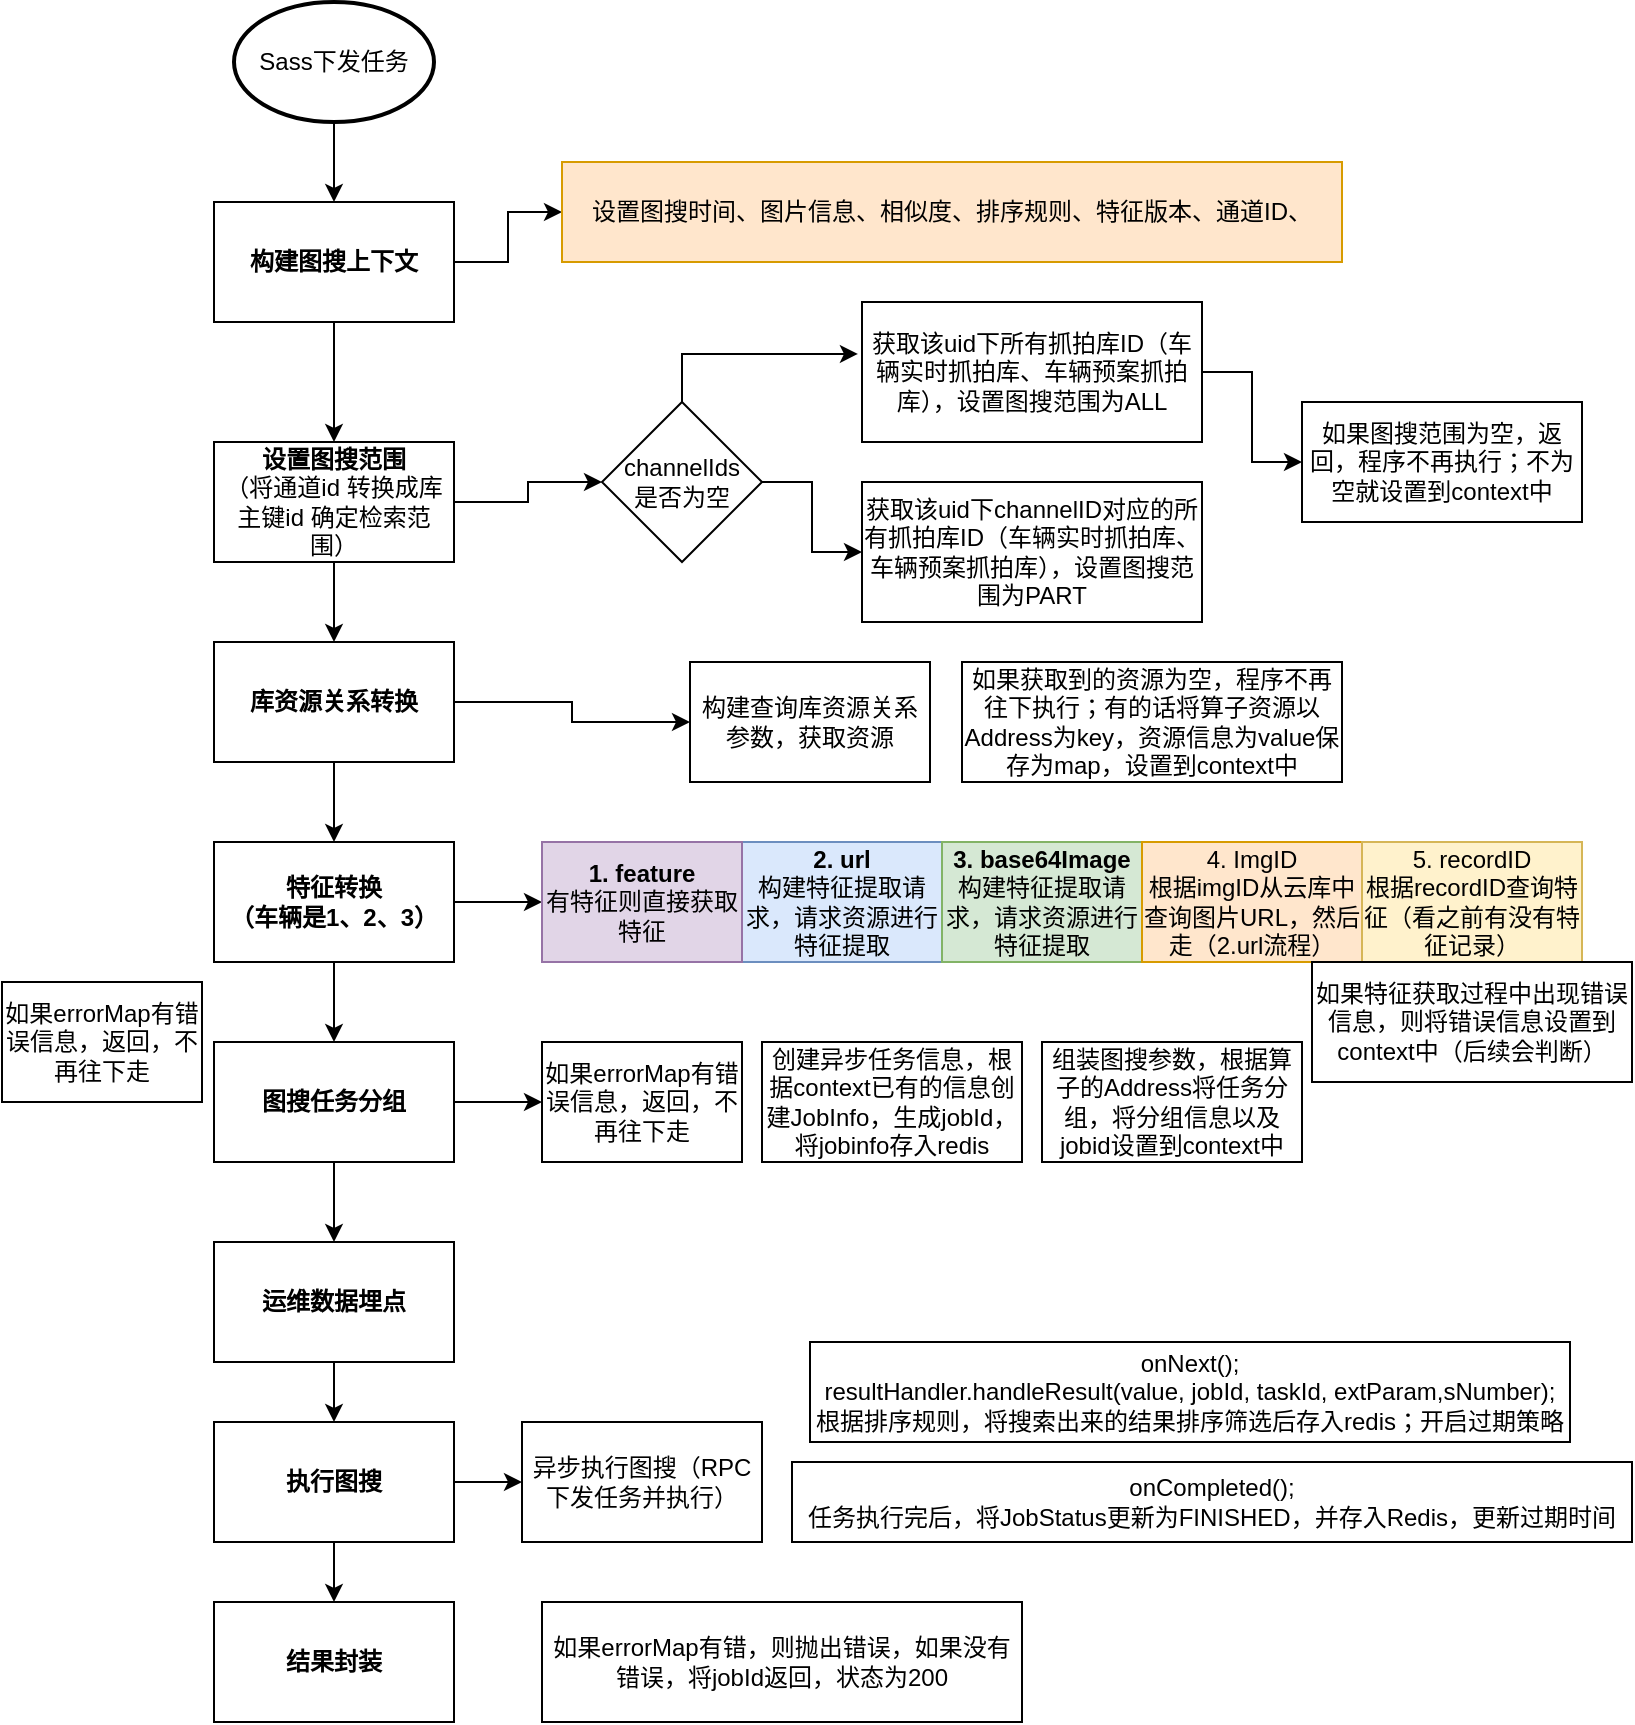 <mxfile version="24.7.7">
  <diagram name="第 1 页" id="AnMxYvLJYvuUL39tqKR8">
    <mxGraphModel dx="1147" dy="737" grid="1" gridSize="10" guides="1" tooltips="1" connect="1" arrows="1" fold="1" page="1" pageScale="1" pageWidth="827" pageHeight="1169" math="0" shadow="0">
      <root>
        <mxCell id="0" />
        <mxCell id="1" parent="0" />
        <mxCell id="YMs_w-YO0QDrecfEAsBb-37" style="edgeStyle=orthogonalEdgeStyle;rounded=0;orthogonalLoop=1;jettySize=auto;html=1;exitX=0.5;exitY=1;exitDx=0;exitDy=0;exitPerimeter=0;entryX=0.5;entryY=0;entryDx=0;entryDy=0;" edge="1" parent="1" source="YMs_w-YO0QDrecfEAsBb-1" target="YMs_w-YO0QDrecfEAsBb-2">
          <mxGeometry relative="1" as="geometry" />
        </mxCell>
        <mxCell id="YMs_w-YO0QDrecfEAsBb-1" value="Sass下发任务" style="strokeWidth=2;html=1;shape=mxgraph.flowchart.start_1;whiteSpace=wrap;" vertex="1" parent="1">
          <mxGeometry x="126" y="10" width="100" height="60" as="geometry" />
        </mxCell>
        <mxCell id="YMs_w-YO0QDrecfEAsBb-38" style="edgeStyle=orthogonalEdgeStyle;rounded=0;orthogonalLoop=1;jettySize=auto;html=1;exitX=0.5;exitY=1;exitDx=0;exitDy=0;entryX=0.5;entryY=0;entryDx=0;entryDy=0;" edge="1" parent="1" source="YMs_w-YO0QDrecfEAsBb-2" target="YMs_w-YO0QDrecfEAsBb-3">
          <mxGeometry relative="1" as="geometry" />
        </mxCell>
        <mxCell id="YMs_w-YO0QDrecfEAsBb-45" style="edgeStyle=orthogonalEdgeStyle;rounded=0;orthogonalLoop=1;jettySize=auto;html=1;exitX=1;exitY=0.5;exitDx=0;exitDy=0;entryX=0;entryY=0.5;entryDx=0;entryDy=0;" edge="1" parent="1" source="YMs_w-YO0QDrecfEAsBb-2" target="YMs_w-YO0QDrecfEAsBb-10">
          <mxGeometry relative="1" as="geometry" />
        </mxCell>
        <mxCell id="YMs_w-YO0QDrecfEAsBb-2" value="构建图搜上下文" style="rounded=0;whiteSpace=wrap;html=1;fontStyle=1" vertex="1" parent="1">
          <mxGeometry x="116" y="110" width="120" height="60" as="geometry" />
        </mxCell>
        <mxCell id="YMs_w-YO0QDrecfEAsBb-39" style="edgeStyle=orthogonalEdgeStyle;rounded=0;orthogonalLoop=1;jettySize=auto;html=1;exitX=0.5;exitY=1;exitDx=0;exitDy=0;entryX=0.5;entryY=0;entryDx=0;entryDy=0;" edge="1" parent="1" source="YMs_w-YO0QDrecfEAsBb-3" target="YMs_w-YO0QDrecfEAsBb-4">
          <mxGeometry relative="1" as="geometry" />
        </mxCell>
        <mxCell id="YMs_w-YO0QDrecfEAsBb-46" style="edgeStyle=orthogonalEdgeStyle;rounded=0;orthogonalLoop=1;jettySize=auto;html=1;exitX=1;exitY=0.5;exitDx=0;exitDy=0;entryX=0;entryY=0.5;entryDx=0;entryDy=0;" edge="1" parent="1" source="YMs_w-YO0QDrecfEAsBb-3" target="YMs_w-YO0QDrecfEAsBb-11">
          <mxGeometry relative="1" as="geometry" />
        </mxCell>
        <mxCell id="YMs_w-YO0QDrecfEAsBb-3" value="&lt;font style=&quot;font-size: 12px;&quot;&gt;设置图搜范围&lt;/font&gt;&lt;div&gt;&lt;span style=&quot;font-weight: normal; background-color: initial;&quot;&gt;（&lt;/span&gt;&lt;span style=&quot;font-weight: normal; background-color: rgb(255, 255, 255);&quot;&gt;将&lt;/span&gt;&lt;span style=&quot;font-weight: normal; background-color: rgb(255, 255, 255);&quot;&gt;通道&lt;/span&gt;&lt;span style=&quot;font-weight: normal; background-color: rgb(255, 255, 255);&quot;&gt;id &lt;/span&gt;&lt;span style=&quot;font-weight: normal; background-color: rgb(255, 255, 255);&quot;&gt;转换成库主键&lt;/span&gt;&lt;span style=&quot;font-weight: normal; background-color: rgb(255, 255, 255);&quot;&gt;id &lt;/span&gt;&lt;span style=&quot;font-weight: normal; background-color: rgb(255, 255, 255);&quot;&gt;确定检索范围&lt;/span&gt;&lt;span style=&quot;font-weight: normal; background-color: initial;&quot;&gt;）&lt;/span&gt;&lt;/div&gt;" style="rounded=0;whiteSpace=wrap;html=1;fontStyle=1" vertex="1" parent="1">
          <mxGeometry x="116" y="230" width="120" height="60" as="geometry" />
        </mxCell>
        <mxCell id="YMs_w-YO0QDrecfEAsBb-40" style="edgeStyle=orthogonalEdgeStyle;rounded=0;orthogonalLoop=1;jettySize=auto;html=1;exitX=0.5;exitY=1;exitDx=0;exitDy=0;entryX=0.5;entryY=0;entryDx=0;entryDy=0;" edge="1" parent="1" source="YMs_w-YO0QDrecfEAsBb-4" target="YMs_w-YO0QDrecfEAsBb-5">
          <mxGeometry relative="1" as="geometry" />
        </mxCell>
        <mxCell id="YMs_w-YO0QDrecfEAsBb-47" style="edgeStyle=orthogonalEdgeStyle;rounded=0;orthogonalLoop=1;jettySize=auto;html=1;exitX=1;exitY=0.5;exitDx=0;exitDy=0;entryX=0;entryY=0.5;entryDx=0;entryDy=0;" edge="1" parent="1" source="YMs_w-YO0QDrecfEAsBb-4" target="YMs_w-YO0QDrecfEAsBb-20">
          <mxGeometry relative="1" as="geometry" />
        </mxCell>
        <mxCell id="YMs_w-YO0QDrecfEAsBb-4" value="库资源关系转换" style="rounded=0;whiteSpace=wrap;html=1;fontStyle=1" vertex="1" parent="1">
          <mxGeometry x="116" y="330" width="120" height="60" as="geometry" />
        </mxCell>
        <mxCell id="YMs_w-YO0QDrecfEAsBb-41" style="edgeStyle=orthogonalEdgeStyle;rounded=0;orthogonalLoop=1;jettySize=auto;html=1;exitX=0.5;exitY=1;exitDx=0;exitDy=0;entryX=0.5;entryY=0;entryDx=0;entryDy=0;" edge="1" parent="1" source="YMs_w-YO0QDrecfEAsBb-5" target="YMs_w-YO0QDrecfEAsBb-6">
          <mxGeometry relative="1" as="geometry" />
        </mxCell>
        <mxCell id="YMs_w-YO0QDrecfEAsBb-48" style="edgeStyle=orthogonalEdgeStyle;rounded=0;orthogonalLoop=1;jettySize=auto;html=1;exitX=1;exitY=0.5;exitDx=0;exitDy=0;entryX=0;entryY=0.5;entryDx=0;entryDy=0;" edge="1" parent="1" source="YMs_w-YO0QDrecfEAsBb-5" target="YMs_w-YO0QDrecfEAsBb-27">
          <mxGeometry relative="1" as="geometry" />
        </mxCell>
        <mxCell id="YMs_w-YO0QDrecfEAsBb-5" value="特征转换&lt;div&gt;（车辆是1、2、3）&lt;/div&gt;" style="rounded=0;whiteSpace=wrap;html=1;fontStyle=1" vertex="1" parent="1">
          <mxGeometry x="116" y="430" width="120" height="60" as="geometry" />
        </mxCell>
        <mxCell id="YMs_w-YO0QDrecfEAsBb-42" style="edgeStyle=orthogonalEdgeStyle;rounded=0;orthogonalLoop=1;jettySize=auto;html=1;exitX=0.5;exitY=1;exitDx=0;exitDy=0;entryX=0.5;entryY=0;entryDx=0;entryDy=0;" edge="1" parent="1" source="YMs_w-YO0QDrecfEAsBb-6" target="YMs_w-YO0QDrecfEAsBb-7">
          <mxGeometry relative="1" as="geometry" />
        </mxCell>
        <mxCell id="YMs_w-YO0QDrecfEAsBb-49" style="edgeStyle=orthogonalEdgeStyle;rounded=0;orthogonalLoop=1;jettySize=auto;html=1;exitX=1;exitY=0.5;exitDx=0;exitDy=0;entryX=0;entryY=0.5;entryDx=0;entryDy=0;" edge="1" parent="1" source="YMs_w-YO0QDrecfEAsBb-6" target="YMs_w-YO0QDrecfEAsBb-29">
          <mxGeometry relative="1" as="geometry" />
        </mxCell>
        <mxCell id="YMs_w-YO0QDrecfEAsBb-6" value="图搜任务分组" style="rounded=0;whiteSpace=wrap;html=1;fontStyle=1" vertex="1" parent="1">
          <mxGeometry x="116" y="530" width="120" height="60" as="geometry" />
        </mxCell>
        <mxCell id="YMs_w-YO0QDrecfEAsBb-43" style="edgeStyle=orthogonalEdgeStyle;rounded=0;orthogonalLoop=1;jettySize=auto;html=1;exitX=0.5;exitY=1;exitDx=0;exitDy=0;entryX=0.5;entryY=0;entryDx=0;entryDy=0;" edge="1" parent="1" source="YMs_w-YO0QDrecfEAsBb-7" target="YMs_w-YO0QDrecfEAsBb-8">
          <mxGeometry relative="1" as="geometry" />
        </mxCell>
        <mxCell id="YMs_w-YO0QDrecfEAsBb-7" value="运维数据埋点" style="rounded=0;whiteSpace=wrap;html=1;fontStyle=1" vertex="1" parent="1">
          <mxGeometry x="116" y="630" width="120" height="60" as="geometry" />
        </mxCell>
        <mxCell id="YMs_w-YO0QDrecfEAsBb-44" style="edgeStyle=orthogonalEdgeStyle;rounded=0;orthogonalLoop=1;jettySize=auto;html=1;exitX=0.5;exitY=1;exitDx=0;exitDy=0;entryX=0.5;entryY=0;entryDx=0;entryDy=0;" edge="1" parent="1" source="YMs_w-YO0QDrecfEAsBb-8" target="YMs_w-YO0QDrecfEAsBb-9">
          <mxGeometry relative="1" as="geometry" />
        </mxCell>
        <mxCell id="YMs_w-YO0QDrecfEAsBb-50" style="edgeStyle=orthogonalEdgeStyle;rounded=0;orthogonalLoop=1;jettySize=auto;html=1;exitX=1;exitY=0.5;exitDx=0;exitDy=0;entryX=0;entryY=0.5;entryDx=0;entryDy=0;" edge="1" parent="1" source="YMs_w-YO0QDrecfEAsBb-8" target="YMs_w-YO0QDrecfEAsBb-33">
          <mxGeometry relative="1" as="geometry" />
        </mxCell>
        <mxCell id="YMs_w-YO0QDrecfEAsBb-8" value="执行图搜" style="rounded=0;whiteSpace=wrap;html=1;fontStyle=1" vertex="1" parent="1">
          <mxGeometry x="116" y="720" width="120" height="60" as="geometry" />
        </mxCell>
        <mxCell id="YMs_w-YO0QDrecfEAsBb-9" value="结果封装" style="rounded=0;whiteSpace=wrap;html=1;fontStyle=1" vertex="1" parent="1">
          <mxGeometry x="116" y="810" width="120" height="60" as="geometry" />
        </mxCell>
        <mxCell id="YMs_w-YO0QDrecfEAsBb-10" value="&lt;font style=&quot;font-size: 12px;&quot;&gt;设置图搜时间、图片信息、相似度、排序规则、特征版本、通道ID、&lt;/font&gt;" style="rounded=0;whiteSpace=wrap;html=1;fillColor=#ffe6cc;strokeColor=#d79b00;" vertex="1" parent="1">
          <mxGeometry x="290" y="90" width="390" height="50" as="geometry" />
        </mxCell>
        <mxCell id="YMs_w-YO0QDrecfEAsBb-19" style="edgeStyle=orthogonalEdgeStyle;rounded=0;orthogonalLoop=1;jettySize=auto;html=1;exitX=1;exitY=0.5;exitDx=0;exitDy=0;entryX=0;entryY=0.5;entryDx=0;entryDy=0;" edge="1" parent="1" source="YMs_w-YO0QDrecfEAsBb-11" target="YMs_w-YO0QDrecfEAsBb-13">
          <mxGeometry relative="1" as="geometry" />
        </mxCell>
        <mxCell id="YMs_w-YO0QDrecfEAsBb-11" value="channelIds&lt;div&gt;是否为空&lt;/div&gt;" style="rhombus;whiteSpace=wrap;html=1;" vertex="1" parent="1">
          <mxGeometry x="310" y="210" width="80" height="80" as="geometry" />
        </mxCell>
        <mxCell id="YMs_w-YO0QDrecfEAsBb-17" style="edgeStyle=orthogonalEdgeStyle;rounded=0;orthogonalLoop=1;jettySize=auto;html=1;exitX=1;exitY=0.5;exitDx=0;exitDy=0;entryX=0;entryY=0.5;entryDx=0;entryDy=0;" edge="1" parent="1" source="YMs_w-YO0QDrecfEAsBb-12" target="YMs_w-YO0QDrecfEAsBb-14">
          <mxGeometry relative="1" as="geometry" />
        </mxCell>
        <mxCell id="YMs_w-YO0QDrecfEAsBb-12" value="获取该uid下所有抓拍库ID（车辆实时抓拍库、车辆预案抓拍库），设置图搜范围为ALL" style="rounded=0;whiteSpace=wrap;html=1;" vertex="1" parent="1">
          <mxGeometry x="440" y="160" width="170" height="70" as="geometry" />
        </mxCell>
        <mxCell id="YMs_w-YO0QDrecfEAsBb-13" value="获取该uid下channelID对应的所有抓拍库ID（车辆实时抓拍库、车辆预案抓拍库），设置图搜范围为PART" style="rounded=0;whiteSpace=wrap;html=1;" vertex="1" parent="1">
          <mxGeometry x="440" y="250" width="170" height="70" as="geometry" />
        </mxCell>
        <mxCell id="YMs_w-YO0QDrecfEAsBb-14" value="如果图搜范围为空，返回，程序不再执行；不为空就设置到context中" style="rounded=0;whiteSpace=wrap;html=1;" vertex="1" parent="1">
          <mxGeometry x="660" y="210" width="140" height="60" as="geometry" />
        </mxCell>
        <mxCell id="YMs_w-YO0QDrecfEAsBb-15" style="edgeStyle=orthogonalEdgeStyle;rounded=0;orthogonalLoop=1;jettySize=auto;html=1;exitX=0.5;exitY=0;exitDx=0;exitDy=0;entryX=-0.012;entryY=0.371;entryDx=0;entryDy=0;entryPerimeter=0;" edge="1" parent="1" source="YMs_w-YO0QDrecfEAsBb-11" target="YMs_w-YO0QDrecfEAsBb-12">
          <mxGeometry relative="1" as="geometry" />
        </mxCell>
        <mxCell id="YMs_w-YO0QDrecfEAsBb-20" value="构建查询库资源关系参数，获取资源" style="rounded=0;whiteSpace=wrap;html=1;" vertex="1" parent="1">
          <mxGeometry x="354" y="340" width="120" height="60" as="geometry" />
        </mxCell>
        <mxCell id="YMs_w-YO0QDrecfEAsBb-21" value="如果获取到的资源为空，程序不再往下执行；有的话将算子资源以Address为key，资源信息为value保存为map，设置到context中" style="rounded=0;whiteSpace=wrap;html=1;" vertex="1" parent="1">
          <mxGeometry x="490" y="340" width="190" height="60" as="geometry" />
        </mxCell>
        <mxCell id="YMs_w-YO0QDrecfEAsBb-23" value="&lt;b style=&quot;&quot;&gt;&lt;font style=&quot;font-size: 12px;&quot;&gt;2. url&lt;/font&gt;&lt;/b&gt;&lt;div style=&quot;&quot;&gt;构建特征提取请求，请求资源进行特征提取&lt;/div&gt;" style="rounded=0;whiteSpace=wrap;html=1;fillColor=#dae8fc;strokeColor=#6c8ebf;" vertex="1" parent="1">
          <mxGeometry x="380" y="430" width="100" height="60" as="geometry" />
        </mxCell>
        <mxCell id="YMs_w-YO0QDrecfEAsBb-24" value="&lt;b&gt;3. base64Image&lt;/b&gt;&lt;div&gt;构建特征提取请求，请求资源进行特征提取&lt;/div&gt;" style="rounded=0;whiteSpace=wrap;html=1;fillColor=#d5e8d4;strokeColor=#82b366;" vertex="1" parent="1">
          <mxGeometry x="480" y="430" width="100" height="60" as="geometry" />
        </mxCell>
        <mxCell id="YMs_w-YO0QDrecfEAsBb-25" value="4. ImgID&lt;div&gt;根据imgID从云库中查询图片URL，然后走（2.url流程）&lt;/div&gt;" style="rounded=0;whiteSpace=wrap;html=1;fillColor=#ffe6cc;strokeColor=#d79b00;" vertex="1" parent="1">
          <mxGeometry x="580" y="430" width="110" height="60" as="geometry" />
        </mxCell>
        <mxCell id="YMs_w-YO0QDrecfEAsBb-26" value="5. recordID&lt;div&gt;根据recordID查询特征（看之前有没有特征记录）&lt;/div&gt;" style="rounded=0;whiteSpace=wrap;html=1;fillColor=#fff2cc;strokeColor=#d6b656;" vertex="1" parent="1">
          <mxGeometry x="690" y="430" width="110" height="60" as="geometry" />
        </mxCell>
        <mxCell id="YMs_w-YO0QDrecfEAsBb-27" value="&lt;b&gt;1. feature&lt;/b&gt;&lt;div&gt;有特征则直接获取特征&lt;/div&gt;" style="rounded=0;whiteSpace=wrap;html=1;fillColor=#e1d5e7;strokeColor=#9673a6;" vertex="1" parent="1">
          <mxGeometry x="280" y="430" width="100" height="60" as="geometry" />
        </mxCell>
        <mxCell id="YMs_w-YO0QDrecfEAsBb-28" value="如果特征获取过程中出现错误信息，则将错误信息设置到context中（后续会判断）" style="rounded=0;whiteSpace=wrap;html=1;" vertex="1" parent="1">
          <mxGeometry x="665" y="490" width="160" height="60" as="geometry" />
        </mxCell>
        <mxCell id="YMs_w-YO0QDrecfEAsBb-29" value="如果errorMap有错误信息，返回，不再往下走" style="rounded=0;whiteSpace=wrap;html=1;" vertex="1" parent="1">
          <mxGeometry x="280" y="530" width="100" height="60" as="geometry" />
        </mxCell>
        <mxCell id="YMs_w-YO0QDrecfEAsBb-30" value="创建异步任务信息，根据context已有的信息创建JobInfo，生成jobId，将jobinfo存入redis" style="rounded=0;whiteSpace=wrap;html=1;" vertex="1" parent="1">
          <mxGeometry x="390" y="530" width="130" height="60" as="geometry" />
        </mxCell>
        <mxCell id="YMs_w-YO0QDrecfEAsBb-31" value="组装图搜参数，根据算子的Address将任务分组，将分组信息以及jobid设置到context中" style="rounded=0;whiteSpace=wrap;html=1;" vertex="1" parent="1">
          <mxGeometry x="530" y="530" width="130" height="60" as="geometry" />
        </mxCell>
        <mxCell id="YMs_w-YO0QDrecfEAsBb-32" value="如果errorMap有错误信息，返回，不再往下走" style="rounded=0;whiteSpace=wrap;html=1;" vertex="1" parent="1">
          <mxGeometry x="10" y="500" width="100" height="60" as="geometry" />
        </mxCell>
        <mxCell id="YMs_w-YO0QDrecfEAsBb-33" value="异步执行图搜（RPC下发任务并执行）" style="rounded=0;whiteSpace=wrap;html=1;" vertex="1" parent="1">
          <mxGeometry x="270" y="720" width="120" height="60" as="geometry" />
        </mxCell>
        <mxCell id="YMs_w-YO0QDrecfEAsBb-34" value="&lt;div style=&quot;&quot;&gt;&lt;p style=&quot;&quot;&gt;&lt;font face=&quot;Helvetica&quot;&gt;&lt;font style=&quot;font-size: 12px;&quot;&gt;onNext();&lt;br&gt;&lt;/font&gt;&lt;/font&gt;&lt;font face=&quot;Helvetica&quot;&gt;resultHandler.handleResult(value, jobId, taskId, extParam,sNumber);&lt;br&gt;&lt;/font&gt;&lt;font face=&quot;Helvetica&quot;&gt;根据排序规则，将搜索出来的结果排序筛选后存入redis；&lt;/font&gt;开启过期策略&lt;/p&gt;&lt;/div&gt;" style="rounded=0;whiteSpace=wrap;html=1;fillColor=default;labelBackgroundColor=none;fontColor=default;" vertex="1" parent="1">
          <mxGeometry x="414" y="680" width="380" height="50" as="geometry" />
        </mxCell>
        <mxCell id="YMs_w-YO0QDrecfEAsBb-35" value="onCompleted();&lt;div&gt;任务执行完后，将JobStatus更新为FINISHED，并存入Redis，更新过期时间&lt;/div&gt;" style="rounded=0;whiteSpace=wrap;html=1;" vertex="1" parent="1">
          <mxGeometry x="405" y="740" width="420" height="40" as="geometry" />
        </mxCell>
        <mxCell id="YMs_w-YO0QDrecfEAsBb-36" value="如果errorMap有错，则抛出错误，如果没有错误，将jobId返回，状态为200" style="rounded=0;whiteSpace=wrap;html=1;" vertex="1" parent="1">
          <mxGeometry x="280" y="810" width="240" height="60" as="geometry" />
        </mxCell>
      </root>
    </mxGraphModel>
  </diagram>
</mxfile>
